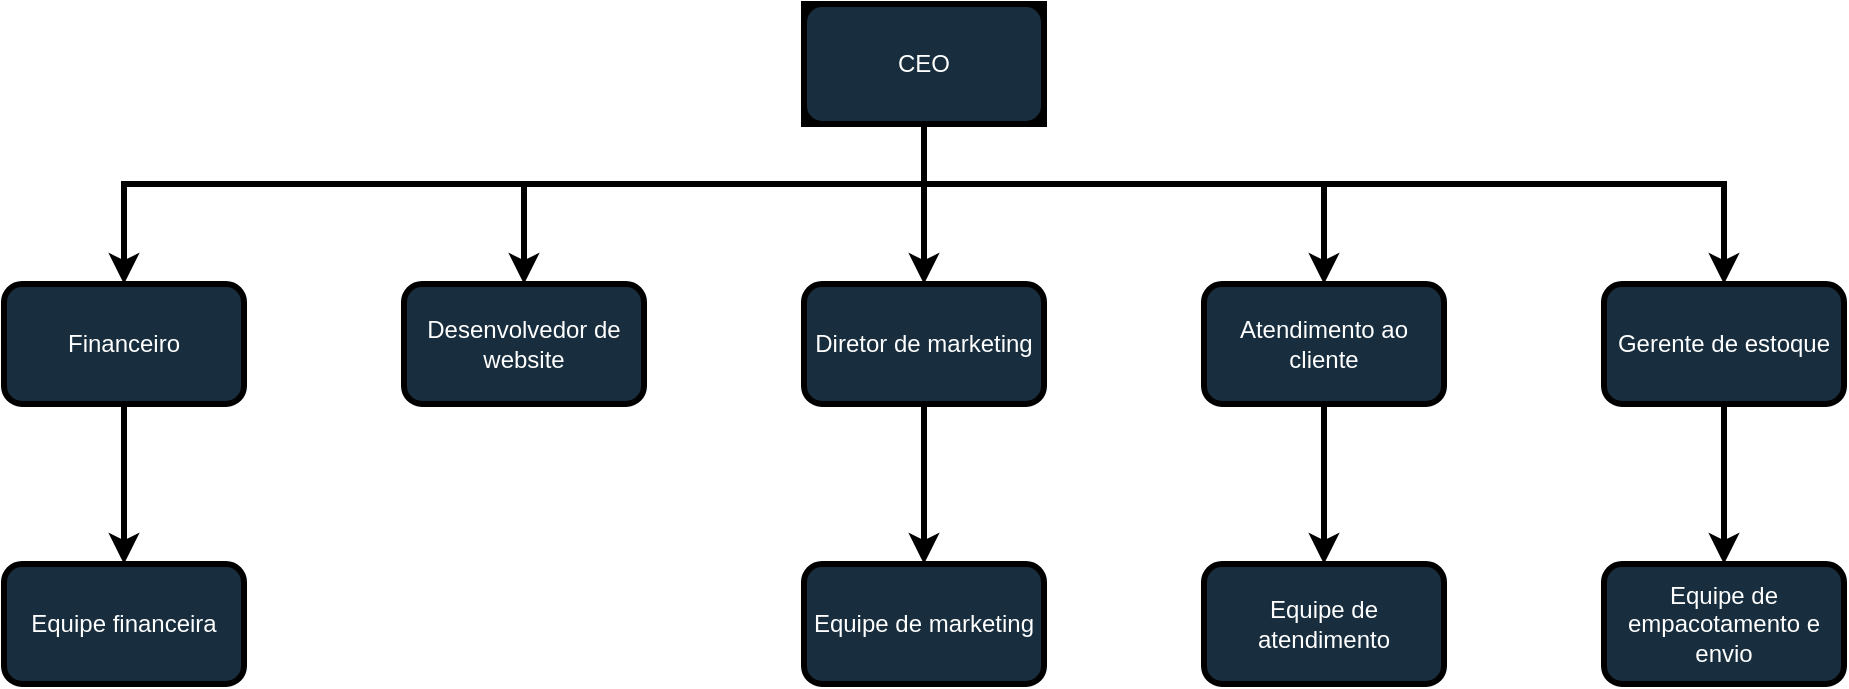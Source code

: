 <mxfile version="21.6.9" type="github">
  <diagram name="Page-1" id="2A2KY8i0PtstEdzV2PfX">
    <mxGraphModel dx="1843" dy="580" grid="1" gridSize="10" guides="1" tooltips="1" connect="1" arrows="1" fold="1" page="1" pageScale="1" pageWidth="850" pageHeight="1100" math="0" shadow="0">
      <root>
        <mxCell id="0" />
        <mxCell id="1" parent="0" />
        <mxCell id="BX7DSlsyn5vRUH4OmRLT-1" value="" style="rounded=1;whiteSpace=wrap;html=1;labelBackgroundColor=none;fillColor=#182E3E;strokeColor=#000000;fontColor=#FFFFFF;strokeWidth=3;" parent="1" vertex="1">
          <mxGeometry x="350" y="210" width="120" height="60" as="geometry" />
        </mxCell>
        <mxCell id="BX7DSlsyn5vRUH4OmRLT-2" value="" style="rounded=0;whiteSpace=wrap;html=1;labelBackgroundColor=none;fillColor=#182E3E;strokeColor=#000000;fontColor=#FFFFFF;strokeWidth=3;" parent="1" vertex="1">
          <mxGeometry x="350" y="210" width="120" height="60" as="geometry" />
        </mxCell>
        <mxCell id="BX7DSlsyn5vRUH4OmRLT-3" value="" style="rounded=1;whiteSpace=wrap;html=1;labelBackgroundColor=none;fillColor=#182E3E;strokeColor=#000000;fontColor=#FFFFFF;strokeWidth=3;" parent="1" vertex="1">
          <mxGeometry x="350" y="210" width="120" height="60" as="geometry" />
        </mxCell>
        <mxCell id="BX7DSlsyn5vRUH4OmRLT-8" value="" style="edgeStyle=orthogonalEdgeStyle;rounded=0;orthogonalLoop=1;jettySize=auto;html=1;labelBackgroundColor=none;strokeColor=#000000;fontColor=default;strokeWidth=3;" parent="1" source="BX7DSlsyn5vRUH4OmRLT-6" target="BX7DSlsyn5vRUH4OmRLT-7" edge="1">
          <mxGeometry relative="1" as="geometry" />
        </mxCell>
        <mxCell id="1XPLfvueXseUwHlDvfLE-1" style="edgeStyle=orthogonalEdgeStyle;rounded=0;orthogonalLoop=1;jettySize=auto;html=1;entryX=0.5;entryY=0;entryDx=0;entryDy=0;strokeColor=#000000;fontColor=default;labelBackgroundColor=none;strokeWidth=3;" edge="1" parent="1" source="BX7DSlsyn5vRUH4OmRLT-6" target="BX7DSlsyn5vRUH4OmRLT-13">
          <mxGeometry relative="1" as="geometry">
            <Array as="points">
              <mxPoint x="410" y="300" />
              <mxPoint x="610" y="300" />
            </Array>
          </mxGeometry>
        </mxCell>
        <mxCell id="1XPLfvueXseUwHlDvfLE-2" style="edgeStyle=orthogonalEdgeStyle;rounded=0;orthogonalLoop=1;jettySize=auto;html=1;entryX=0.5;entryY=0;entryDx=0;entryDy=0;strokeColor=#000000;strokeWidth=3;" edge="1" parent="1" source="BX7DSlsyn5vRUH4OmRLT-6" target="BX7DSlsyn5vRUH4OmRLT-17">
          <mxGeometry relative="1" as="geometry">
            <Array as="points">
              <mxPoint x="410" y="300" />
              <mxPoint x="810" y="300" />
            </Array>
          </mxGeometry>
        </mxCell>
        <mxCell id="1XPLfvueXseUwHlDvfLE-3" style="edgeStyle=orthogonalEdgeStyle;rounded=0;orthogonalLoop=1;jettySize=auto;html=1;entryX=0.5;entryY=0;entryDx=0;entryDy=0;strokeColor=#000000;strokeWidth=3;" edge="1" parent="1" source="BX7DSlsyn5vRUH4OmRLT-6" target="BX7DSlsyn5vRUH4OmRLT-11">
          <mxGeometry relative="1" as="geometry">
            <Array as="points">
              <mxPoint x="410" y="300" />
              <mxPoint x="210" y="300" />
            </Array>
          </mxGeometry>
        </mxCell>
        <mxCell id="1XPLfvueXseUwHlDvfLE-4" style="edgeStyle=orthogonalEdgeStyle;rounded=0;orthogonalLoop=1;jettySize=auto;html=1;entryX=0.5;entryY=0;entryDx=0;entryDy=0;strokeColor=#000000;strokeWidth=3;" edge="1" parent="1" source="BX7DSlsyn5vRUH4OmRLT-6" target="BX7DSlsyn5vRUH4OmRLT-21">
          <mxGeometry relative="1" as="geometry">
            <Array as="points">
              <mxPoint x="410" y="300" />
              <mxPoint x="10" y="300" />
            </Array>
          </mxGeometry>
        </mxCell>
        <mxCell id="BX7DSlsyn5vRUH4OmRLT-6" value="CEO" style="rounded=1;whiteSpace=wrap;html=1;labelBackgroundColor=none;fillColor=#182E3E;strokeColor=#000000;fontColor=#FFFFFF;strokeWidth=3;" parent="1" vertex="1">
          <mxGeometry x="350" y="210" width="120" height="60" as="geometry" />
        </mxCell>
        <mxCell id="BX7DSlsyn5vRUH4OmRLT-10" value="" style="edgeStyle=orthogonalEdgeStyle;rounded=0;orthogonalLoop=1;jettySize=auto;html=1;labelBackgroundColor=none;strokeColor=#000000;fontColor=default;strokeWidth=3;" parent="1" source="BX7DSlsyn5vRUH4OmRLT-7" target="BX7DSlsyn5vRUH4OmRLT-9" edge="1">
          <mxGeometry relative="1" as="geometry" />
        </mxCell>
        <mxCell id="BX7DSlsyn5vRUH4OmRLT-7" value="Diretor de marketing" style="whiteSpace=wrap;html=1;rounded=1;labelBackgroundColor=none;fillColor=#182E3E;strokeColor=#000000;fontColor=#FFFFFF;strokeWidth=3;" parent="1" vertex="1">
          <mxGeometry x="350" y="350" width="120" height="60" as="geometry" />
        </mxCell>
        <mxCell id="BX7DSlsyn5vRUH4OmRLT-9" value="Equipe de marketing" style="whiteSpace=wrap;html=1;rounded=1;labelBackgroundColor=none;fillColor=#182E3E;strokeColor=#000000;fontColor=#FFFFFF;strokeWidth=3;" parent="1" vertex="1">
          <mxGeometry x="350" y="490" width="120" height="60" as="geometry" />
        </mxCell>
        <mxCell id="BX7DSlsyn5vRUH4OmRLT-11" value="Desenvolvedor de website" style="whiteSpace=wrap;html=1;rounded=1;labelBackgroundColor=none;fillColor=#182E3E;strokeColor=#000000;fontColor=#FFFFFF;strokeWidth=3;" parent="1" vertex="1">
          <mxGeometry x="150" y="350" width="120" height="60" as="geometry" />
        </mxCell>
        <mxCell id="BX7DSlsyn5vRUH4OmRLT-16" value="" style="edgeStyle=orthogonalEdgeStyle;rounded=0;orthogonalLoop=1;jettySize=auto;html=1;labelBackgroundColor=none;strokeColor=#000000;fontColor=default;strokeWidth=3;" parent="1" source="BX7DSlsyn5vRUH4OmRLT-13" target="BX7DSlsyn5vRUH4OmRLT-15" edge="1">
          <mxGeometry relative="1" as="geometry" />
        </mxCell>
        <mxCell id="BX7DSlsyn5vRUH4OmRLT-13" value="Atendimento ao cliente" style="whiteSpace=wrap;html=1;rounded=1;labelBackgroundColor=none;fillColor=#182E3E;strokeColor=#000000;fontColor=#FFFFFF;strokeWidth=3;" parent="1" vertex="1">
          <mxGeometry x="550" y="350" width="120" height="60" as="geometry" />
        </mxCell>
        <mxCell id="BX7DSlsyn5vRUH4OmRLT-15" value="Equipe de atendimento" style="whiteSpace=wrap;html=1;rounded=1;labelBackgroundColor=none;fillColor=#182E3E;strokeColor=#000000;fontColor=#FFFFFF;strokeWidth=3;" parent="1" vertex="1">
          <mxGeometry x="550" y="490" width="120" height="60" as="geometry" />
        </mxCell>
        <mxCell id="BX7DSlsyn5vRUH4OmRLT-20" value="" style="edgeStyle=orthogonalEdgeStyle;rounded=0;orthogonalLoop=1;jettySize=auto;html=1;labelBackgroundColor=none;strokeColor=#000000;fontColor=default;strokeWidth=3;" parent="1" source="BX7DSlsyn5vRUH4OmRLT-17" target="BX7DSlsyn5vRUH4OmRLT-19" edge="1">
          <mxGeometry relative="1" as="geometry" />
        </mxCell>
        <mxCell id="BX7DSlsyn5vRUH4OmRLT-17" value="Gerente de estoque" style="whiteSpace=wrap;html=1;rounded=1;labelBackgroundColor=none;fillColor=#182E3E;strokeColor=#000000;fontColor=#FFFFFF;strokeWidth=3;" parent="1" vertex="1">
          <mxGeometry x="750" y="350" width="120" height="60" as="geometry" />
        </mxCell>
        <mxCell id="BX7DSlsyn5vRUH4OmRLT-19" value="Equipe de empacotamento e envio" style="whiteSpace=wrap;html=1;rounded=1;labelBackgroundColor=none;fillColor=#182E3E;strokeColor=#000000;fontColor=#FFFFFF;strokeWidth=3;" parent="1" vertex="1">
          <mxGeometry x="750" y="490" width="120" height="60" as="geometry" />
        </mxCell>
        <mxCell id="BX7DSlsyn5vRUH4OmRLT-24" value="" style="edgeStyle=orthogonalEdgeStyle;rounded=0;orthogonalLoop=1;jettySize=auto;html=1;labelBackgroundColor=none;strokeColor=#000000;fontColor=default;strokeWidth=3;" parent="1" source="BX7DSlsyn5vRUH4OmRLT-21" target="BX7DSlsyn5vRUH4OmRLT-23" edge="1">
          <mxGeometry relative="1" as="geometry" />
        </mxCell>
        <mxCell id="BX7DSlsyn5vRUH4OmRLT-21" value="Financeiro" style="whiteSpace=wrap;html=1;rounded=1;labelBackgroundColor=none;fillColor=#182E3E;strokeColor=#000000;fontColor=#FFFFFF;strokeWidth=3;" parent="1" vertex="1">
          <mxGeometry x="-50" y="350" width="120" height="60" as="geometry" />
        </mxCell>
        <mxCell id="BX7DSlsyn5vRUH4OmRLT-23" value="Equipe financeira" style="whiteSpace=wrap;html=1;rounded=1;labelBackgroundColor=none;fillColor=#182E3E;strokeColor=#000000;fontColor=#FFFFFF;strokeWidth=3;" parent="1" vertex="1">
          <mxGeometry x="-50" y="490" width="120" height="60" as="geometry" />
        </mxCell>
      </root>
    </mxGraphModel>
  </diagram>
</mxfile>
